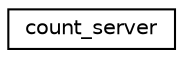 digraph "Graphical Class Hierarchy"
{
  edge [fontname="Helvetica",fontsize="10",labelfontname="Helvetica",labelfontsize="10"];
  node [fontname="Helvetica",fontsize="10",shape=record];
  rankdir="LR";
  Node0 [label="count_server",height=0.2,width=0.4,color="black", fillcolor="white", style="filled",URL="$classcount__server.html"];
}
